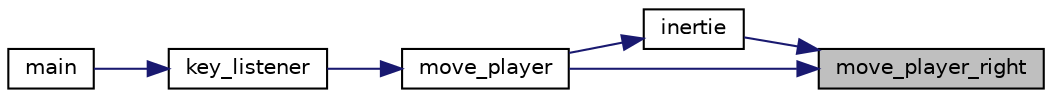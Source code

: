 digraph "move_player_right"
{
 // LATEX_PDF_SIZE
  edge [fontname="Helvetica",fontsize="10",labelfontname="Helvetica",labelfontsize="10"];
  node [fontname="Helvetica",fontsize="10",shape=record];
  rankdir="RL";
  Node1 [label="move_player_right",height=0.2,width=0.4,color="black", fillcolor="grey75", style="filled", fontcolor="black",tooltip="Function that move the player to the right."];
  Node1 -> Node2 [dir="back",color="midnightblue",fontsize="10",style="solid"];
  Node2 [label="inertie",height=0.2,width=0.4,color="black", fillcolor="white", style="filled",URL="$key__listener_8c.html#a970505030748811a193b5d928e8abdf3",tooltip="Function that make inertie to the player."];
  Node2 -> Node3 [dir="back",color="midnightblue",fontsize="10",style="solid"];
  Node3 [label="move_player",height=0.2,width=0.4,color="black", fillcolor="white", style="filled",URL="$key__listener_8c.html#a1fec317765364520a468bfb608600ce1",tooltip="Function that move the player."];
  Node3 -> Node4 [dir="back",color="midnightblue",fontsize="10",style="solid"];
  Node4 [label="key_listener",height=0.2,width=0.4,color="black", fillcolor="white", style="filled",URL="$key__listener_8h.html#a6661073e728eb5818d0faf3dfd8dfe98",tooltip="Function that listen the keyboard."];
  Node4 -> Node5 [dir="back",color="midnightblue",fontsize="10",style="solid"];
  Node5 [label="main",height=0.2,width=0.4,color="black", fillcolor="white", style="filled",URL="$main_8c.html#abf9e6b7e6f15df4b525a2e7705ba3089",tooltip="Main function of the project contain the game loop."];
  Node1 -> Node3 [dir="back",color="midnightblue",fontsize="10",style="solid"];
}
